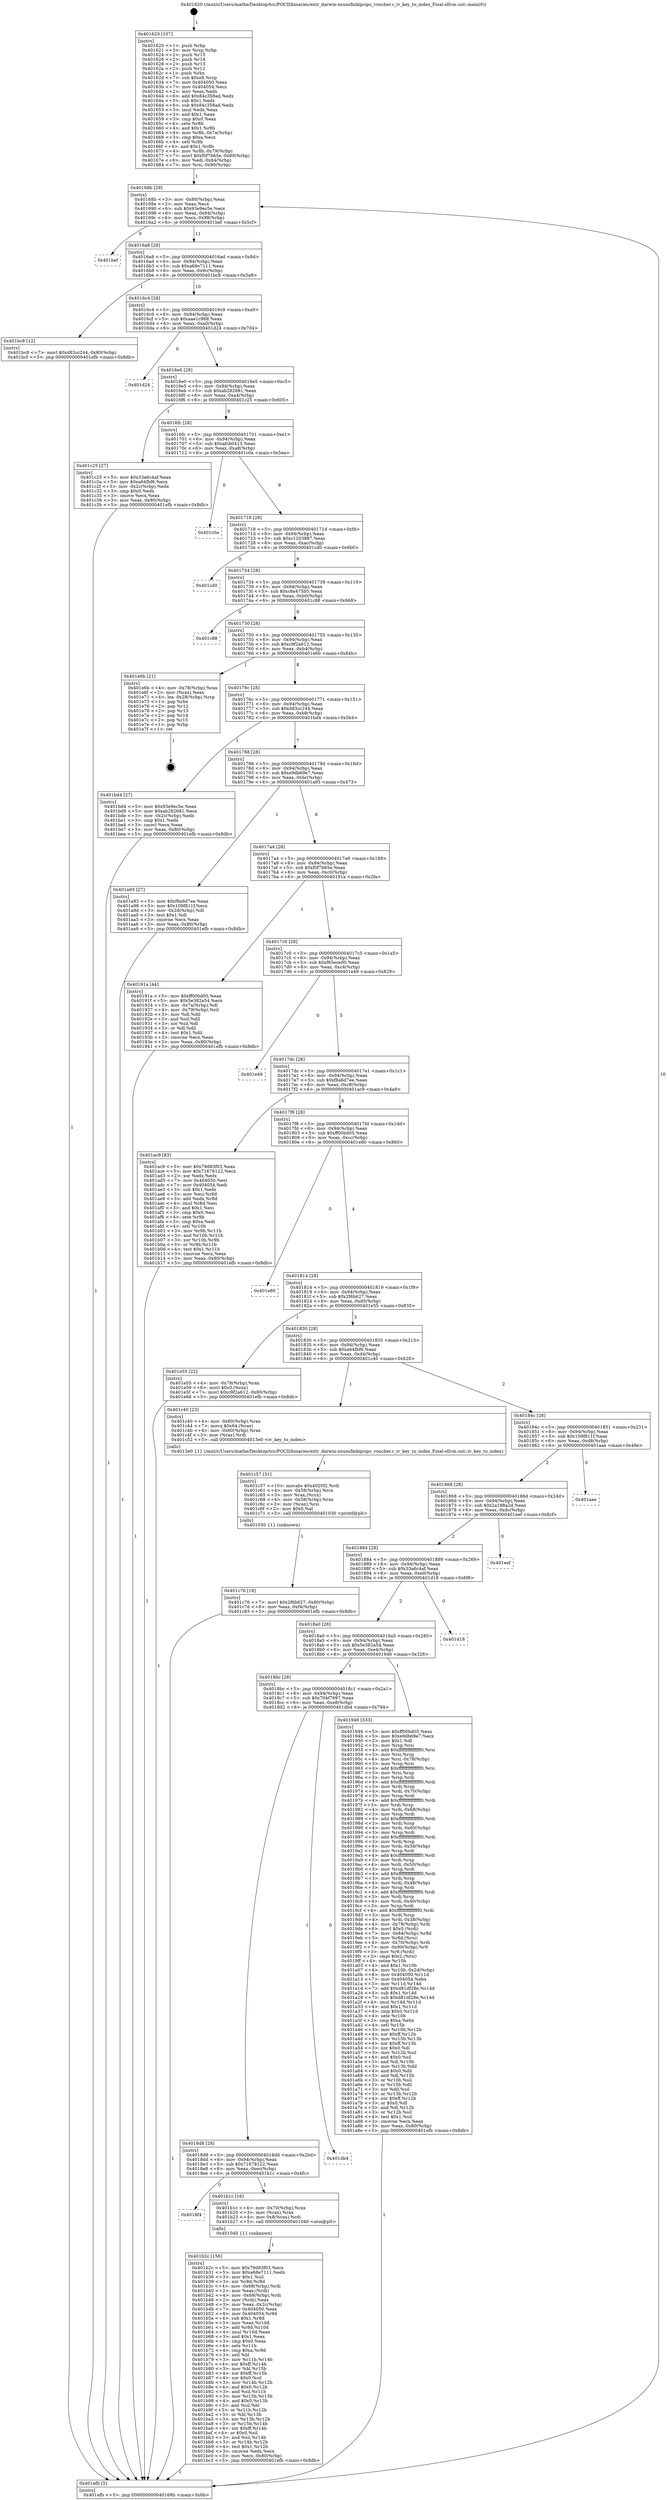 digraph "0x401620" {
  label = "0x401620 (/mnt/c/Users/mathe/Desktop/tcc/POCII/binaries/extr_darwin-xnuosfmkipcipc_voucher.c_iv_key_to_index_Final-ollvm.out::main(0))"
  labelloc = "t"
  node[shape=record]

  Entry [label="",width=0.3,height=0.3,shape=circle,fillcolor=black,style=filled]
  "0x40168b" [label="{
     0x40168b [29]\l
     | [instrs]\l
     &nbsp;&nbsp;0x40168b \<+3\>: mov -0x80(%rbp),%eax\l
     &nbsp;&nbsp;0x40168e \<+2\>: mov %eax,%ecx\l
     &nbsp;&nbsp;0x401690 \<+6\>: sub $0x93e9ec5e,%ecx\l
     &nbsp;&nbsp;0x401696 \<+6\>: mov %eax,-0x94(%rbp)\l
     &nbsp;&nbsp;0x40169c \<+6\>: mov %ecx,-0x98(%rbp)\l
     &nbsp;&nbsp;0x4016a2 \<+6\>: je 0000000000401bef \<main+0x5cf\>\l
  }"]
  "0x401bef" [label="{
     0x401bef\l
  }", style=dashed]
  "0x4016a8" [label="{
     0x4016a8 [28]\l
     | [instrs]\l
     &nbsp;&nbsp;0x4016a8 \<+5\>: jmp 00000000004016ad \<main+0x8d\>\l
     &nbsp;&nbsp;0x4016ad \<+6\>: mov -0x94(%rbp),%eax\l
     &nbsp;&nbsp;0x4016b3 \<+5\>: sub $0xa68e7111,%eax\l
     &nbsp;&nbsp;0x4016b8 \<+6\>: mov %eax,-0x9c(%rbp)\l
     &nbsp;&nbsp;0x4016be \<+6\>: je 0000000000401bc8 \<main+0x5a8\>\l
  }"]
  Exit [label="",width=0.3,height=0.3,shape=circle,fillcolor=black,style=filled,peripheries=2]
  "0x401bc8" [label="{
     0x401bc8 [12]\l
     | [instrs]\l
     &nbsp;&nbsp;0x401bc8 \<+7\>: movl $0xd83cc244,-0x80(%rbp)\l
     &nbsp;&nbsp;0x401bcf \<+5\>: jmp 0000000000401efb \<main+0x8db\>\l
  }"]
  "0x4016c4" [label="{
     0x4016c4 [28]\l
     | [instrs]\l
     &nbsp;&nbsp;0x4016c4 \<+5\>: jmp 00000000004016c9 \<main+0xa9\>\l
     &nbsp;&nbsp;0x4016c9 \<+6\>: mov -0x94(%rbp),%eax\l
     &nbsp;&nbsp;0x4016cf \<+5\>: sub $0xaae1c968,%eax\l
     &nbsp;&nbsp;0x4016d4 \<+6\>: mov %eax,-0xa0(%rbp)\l
     &nbsp;&nbsp;0x4016da \<+6\>: je 0000000000401d24 \<main+0x704\>\l
  }"]
  "0x401c76" [label="{
     0x401c76 [18]\l
     | [instrs]\l
     &nbsp;&nbsp;0x401c76 \<+7\>: movl $0x2f6b627,-0x80(%rbp)\l
     &nbsp;&nbsp;0x401c7d \<+6\>: mov %eax,-0xf4(%rbp)\l
     &nbsp;&nbsp;0x401c83 \<+5\>: jmp 0000000000401efb \<main+0x8db\>\l
  }"]
  "0x401d24" [label="{
     0x401d24\l
  }", style=dashed]
  "0x4016e0" [label="{
     0x4016e0 [28]\l
     | [instrs]\l
     &nbsp;&nbsp;0x4016e0 \<+5\>: jmp 00000000004016e5 \<main+0xc5\>\l
     &nbsp;&nbsp;0x4016e5 \<+6\>: mov -0x94(%rbp),%eax\l
     &nbsp;&nbsp;0x4016eb \<+5\>: sub $0xab282681,%eax\l
     &nbsp;&nbsp;0x4016f0 \<+6\>: mov %eax,-0xa4(%rbp)\l
     &nbsp;&nbsp;0x4016f6 \<+6\>: je 0000000000401c25 \<main+0x605\>\l
  }"]
  "0x401c57" [label="{
     0x401c57 [31]\l
     | [instrs]\l
     &nbsp;&nbsp;0x401c57 \<+10\>: movabs $0x4020f2,%rdi\l
     &nbsp;&nbsp;0x401c61 \<+4\>: mov -0x58(%rbp),%rcx\l
     &nbsp;&nbsp;0x401c65 \<+3\>: mov %rax,(%rcx)\l
     &nbsp;&nbsp;0x401c68 \<+4\>: mov -0x58(%rbp),%rax\l
     &nbsp;&nbsp;0x401c6c \<+3\>: mov (%rax),%rsi\l
     &nbsp;&nbsp;0x401c6f \<+2\>: mov $0x0,%al\l
     &nbsp;&nbsp;0x401c71 \<+5\>: call 0000000000401030 \<printf@plt\>\l
     | [calls]\l
     &nbsp;&nbsp;0x401030 \{1\} (unknown)\l
  }"]
  "0x401c25" [label="{
     0x401c25 [27]\l
     | [instrs]\l
     &nbsp;&nbsp;0x401c25 \<+5\>: mov $0x33a6c4af,%eax\l
     &nbsp;&nbsp;0x401c2a \<+5\>: mov $0xa64fbf6,%ecx\l
     &nbsp;&nbsp;0x401c2f \<+3\>: mov -0x2c(%rbp),%edx\l
     &nbsp;&nbsp;0x401c32 \<+3\>: cmp $0x0,%edx\l
     &nbsp;&nbsp;0x401c35 \<+3\>: cmove %ecx,%eax\l
     &nbsp;&nbsp;0x401c38 \<+3\>: mov %eax,-0x80(%rbp)\l
     &nbsp;&nbsp;0x401c3b \<+5\>: jmp 0000000000401efb \<main+0x8db\>\l
  }"]
  "0x4016fc" [label="{
     0x4016fc [28]\l
     | [instrs]\l
     &nbsp;&nbsp;0x4016fc \<+5\>: jmp 0000000000401701 \<main+0xe1\>\l
     &nbsp;&nbsp;0x401701 \<+6\>: mov -0x94(%rbp),%eax\l
     &nbsp;&nbsp;0x401707 \<+5\>: sub $0xafcb0413,%eax\l
     &nbsp;&nbsp;0x40170c \<+6\>: mov %eax,-0xa8(%rbp)\l
     &nbsp;&nbsp;0x401712 \<+6\>: je 0000000000401c0a \<main+0x5ea\>\l
  }"]
  "0x401b2c" [label="{
     0x401b2c [156]\l
     | [instrs]\l
     &nbsp;&nbsp;0x401b2c \<+5\>: mov $0x79d83f03,%ecx\l
     &nbsp;&nbsp;0x401b31 \<+5\>: mov $0xa68e7111,%edx\l
     &nbsp;&nbsp;0x401b36 \<+3\>: mov $0x1,%sil\l
     &nbsp;&nbsp;0x401b39 \<+3\>: xor %r8d,%r8d\l
     &nbsp;&nbsp;0x401b3c \<+4\>: mov -0x68(%rbp),%rdi\l
     &nbsp;&nbsp;0x401b40 \<+2\>: mov %eax,(%rdi)\l
     &nbsp;&nbsp;0x401b42 \<+4\>: mov -0x68(%rbp),%rdi\l
     &nbsp;&nbsp;0x401b46 \<+2\>: mov (%rdi),%eax\l
     &nbsp;&nbsp;0x401b48 \<+3\>: mov %eax,-0x2c(%rbp)\l
     &nbsp;&nbsp;0x401b4b \<+7\>: mov 0x404050,%eax\l
     &nbsp;&nbsp;0x401b52 \<+8\>: mov 0x404054,%r9d\l
     &nbsp;&nbsp;0x401b5a \<+4\>: sub $0x1,%r8d\l
     &nbsp;&nbsp;0x401b5e \<+3\>: mov %eax,%r10d\l
     &nbsp;&nbsp;0x401b61 \<+3\>: add %r8d,%r10d\l
     &nbsp;&nbsp;0x401b64 \<+4\>: imul %r10d,%eax\l
     &nbsp;&nbsp;0x401b68 \<+3\>: and $0x1,%eax\l
     &nbsp;&nbsp;0x401b6b \<+3\>: cmp $0x0,%eax\l
     &nbsp;&nbsp;0x401b6e \<+4\>: sete %r11b\l
     &nbsp;&nbsp;0x401b72 \<+4\>: cmp $0xa,%r9d\l
     &nbsp;&nbsp;0x401b76 \<+3\>: setl %bl\l
     &nbsp;&nbsp;0x401b79 \<+3\>: mov %r11b,%r14b\l
     &nbsp;&nbsp;0x401b7c \<+4\>: xor $0xff,%r14b\l
     &nbsp;&nbsp;0x401b80 \<+3\>: mov %bl,%r15b\l
     &nbsp;&nbsp;0x401b83 \<+4\>: xor $0xff,%r15b\l
     &nbsp;&nbsp;0x401b87 \<+4\>: xor $0x0,%sil\l
     &nbsp;&nbsp;0x401b8b \<+3\>: mov %r14b,%r12b\l
     &nbsp;&nbsp;0x401b8e \<+4\>: and $0x0,%r12b\l
     &nbsp;&nbsp;0x401b92 \<+3\>: and %sil,%r11b\l
     &nbsp;&nbsp;0x401b95 \<+3\>: mov %r15b,%r13b\l
     &nbsp;&nbsp;0x401b98 \<+4\>: and $0x0,%r13b\l
     &nbsp;&nbsp;0x401b9c \<+3\>: and %sil,%bl\l
     &nbsp;&nbsp;0x401b9f \<+3\>: or %r11b,%r12b\l
     &nbsp;&nbsp;0x401ba2 \<+3\>: or %bl,%r13b\l
     &nbsp;&nbsp;0x401ba5 \<+3\>: xor %r13b,%r12b\l
     &nbsp;&nbsp;0x401ba8 \<+3\>: or %r15b,%r14b\l
     &nbsp;&nbsp;0x401bab \<+4\>: xor $0xff,%r14b\l
     &nbsp;&nbsp;0x401baf \<+4\>: or $0x0,%sil\l
     &nbsp;&nbsp;0x401bb3 \<+3\>: and %sil,%r14b\l
     &nbsp;&nbsp;0x401bb6 \<+3\>: or %r14b,%r12b\l
     &nbsp;&nbsp;0x401bb9 \<+4\>: test $0x1,%r12b\l
     &nbsp;&nbsp;0x401bbd \<+3\>: cmovne %edx,%ecx\l
     &nbsp;&nbsp;0x401bc0 \<+3\>: mov %ecx,-0x80(%rbp)\l
     &nbsp;&nbsp;0x401bc3 \<+5\>: jmp 0000000000401efb \<main+0x8db\>\l
  }"]
  "0x401c0a" [label="{
     0x401c0a\l
  }", style=dashed]
  "0x401718" [label="{
     0x401718 [28]\l
     | [instrs]\l
     &nbsp;&nbsp;0x401718 \<+5\>: jmp 000000000040171d \<main+0xfd\>\l
     &nbsp;&nbsp;0x40171d \<+6\>: mov -0x94(%rbp),%eax\l
     &nbsp;&nbsp;0x401723 \<+5\>: sub $0xc1203887,%eax\l
     &nbsp;&nbsp;0x401728 \<+6\>: mov %eax,-0xac(%rbp)\l
     &nbsp;&nbsp;0x40172e \<+6\>: je 0000000000401cd0 \<main+0x6b0\>\l
  }"]
  "0x4018f4" [label="{
     0x4018f4\l
  }", style=dashed]
  "0x401cd0" [label="{
     0x401cd0\l
  }", style=dashed]
  "0x401734" [label="{
     0x401734 [28]\l
     | [instrs]\l
     &nbsp;&nbsp;0x401734 \<+5\>: jmp 0000000000401739 \<main+0x119\>\l
     &nbsp;&nbsp;0x401739 \<+6\>: mov -0x94(%rbp),%eax\l
     &nbsp;&nbsp;0x40173f \<+5\>: sub $0xc8a475b5,%eax\l
     &nbsp;&nbsp;0x401744 \<+6\>: mov %eax,-0xb0(%rbp)\l
     &nbsp;&nbsp;0x40174a \<+6\>: je 0000000000401c88 \<main+0x668\>\l
  }"]
  "0x401b1c" [label="{
     0x401b1c [16]\l
     | [instrs]\l
     &nbsp;&nbsp;0x401b1c \<+4\>: mov -0x70(%rbp),%rax\l
     &nbsp;&nbsp;0x401b20 \<+3\>: mov (%rax),%rax\l
     &nbsp;&nbsp;0x401b23 \<+4\>: mov 0x8(%rax),%rdi\l
     &nbsp;&nbsp;0x401b27 \<+5\>: call 0000000000401040 \<atoi@plt\>\l
     | [calls]\l
     &nbsp;&nbsp;0x401040 \{1\} (unknown)\l
  }"]
  "0x401c88" [label="{
     0x401c88\l
  }", style=dashed]
  "0x401750" [label="{
     0x401750 [28]\l
     | [instrs]\l
     &nbsp;&nbsp;0x401750 \<+5\>: jmp 0000000000401755 \<main+0x135\>\l
     &nbsp;&nbsp;0x401755 \<+6\>: mov -0x94(%rbp),%eax\l
     &nbsp;&nbsp;0x40175b \<+5\>: sub $0xc9f2a612,%eax\l
     &nbsp;&nbsp;0x401760 \<+6\>: mov %eax,-0xb4(%rbp)\l
     &nbsp;&nbsp;0x401766 \<+6\>: je 0000000000401e6b \<main+0x84b\>\l
  }"]
  "0x4018d8" [label="{
     0x4018d8 [28]\l
     | [instrs]\l
     &nbsp;&nbsp;0x4018d8 \<+5\>: jmp 00000000004018dd \<main+0x2bd\>\l
     &nbsp;&nbsp;0x4018dd \<+6\>: mov -0x94(%rbp),%eax\l
     &nbsp;&nbsp;0x4018e3 \<+5\>: sub $0x71678122,%eax\l
     &nbsp;&nbsp;0x4018e8 \<+6\>: mov %eax,-0xec(%rbp)\l
     &nbsp;&nbsp;0x4018ee \<+6\>: je 0000000000401b1c \<main+0x4fc\>\l
  }"]
  "0x401e6b" [label="{
     0x401e6b [21]\l
     | [instrs]\l
     &nbsp;&nbsp;0x401e6b \<+4\>: mov -0x78(%rbp),%rax\l
     &nbsp;&nbsp;0x401e6f \<+2\>: mov (%rax),%eax\l
     &nbsp;&nbsp;0x401e71 \<+4\>: lea -0x28(%rbp),%rsp\l
     &nbsp;&nbsp;0x401e75 \<+1\>: pop %rbx\l
     &nbsp;&nbsp;0x401e76 \<+2\>: pop %r12\l
     &nbsp;&nbsp;0x401e78 \<+2\>: pop %r13\l
     &nbsp;&nbsp;0x401e7a \<+2\>: pop %r14\l
     &nbsp;&nbsp;0x401e7c \<+2\>: pop %r15\l
     &nbsp;&nbsp;0x401e7e \<+1\>: pop %rbp\l
     &nbsp;&nbsp;0x401e7f \<+1\>: ret\l
  }"]
  "0x40176c" [label="{
     0x40176c [28]\l
     | [instrs]\l
     &nbsp;&nbsp;0x40176c \<+5\>: jmp 0000000000401771 \<main+0x151\>\l
     &nbsp;&nbsp;0x401771 \<+6\>: mov -0x94(%rbp),%eax\l
     &nbsp;&nbsp;0x401777 \<+5\>: sub $0xd83cc244,%eax\l
     &nbsp;&nbsp;0x40177c \<+6\>: mov %eax,-0xb8(%rbp)\l
     &nbsp;&nbsp;0x401782 \<+6\>: je 0000000000401bd4 \<main+0x5b4\>\l
  }"]
  "0x401db4" [label="{
     0x401db4\l
  }", style=dashed]
  "0x401bd4" [label="{
     0x401bd4 [27]\l
     | [instrs]\l
     &nbsp;&nbsp;0x401bd4 \<+5\>: mov $0x93e9ec5e,%eax\l
     &nbsp;&nbsp;0x401bd9 \<+5\>: mov $0xab282681,%ecx\l
     &nbsp;&nbsp;0x401bde \<+3\>: mov -0x2c(%rbp),%edx\l
     &nbsp;&nbsp;0x401be1 \<+3\>: cmp $0x1,%edx\l
     &nbsp;&nbsp;0x401be4 \<+3\>: cmovl %ecx,%eax\l
     &nbsp;&nbsp;0x401be7 \<+3\>: mov %eax,-0x80(%rbp)\l
     &nbsp;&nbsp;0x401bea \<+5\>: jmp 0000000000401efb \<main+0x8db\>\l
  }"]
  "0x401788" [label="{
     0x401788 [28]\l
     | [instrs]\l
     &nbsp;&nbsp;0x401788 \<+5\>: jmp 000000000040178d \<main+0x16d\>\l
     &nbsp;&nbsp;0x40178d \<+6\>: mov -0x94(%rbp),%eax\l
     &nbsp;&nbsp;0x401793 \<+5\>: sub $0xe9db69e7,%eax\l
     &nbsp;&nbsp;0x401798 \<+6\>: mov %eax,-0xbc(%rbp)\l
     &nbsp;&nbsp;0x40179e \<+6\>: je 0000000000401a93 \<main+0x473\>\l
  }"]
  "0x4018bc" [label="{
     0x4018bc [28]\l
     | [instrs]\l
     &nbsp;&nbsp;0x4018bc \<+5\>: jmp 00000000004018c1 \<main+0x2a1\>\l
     &nbsp;&nbsp;0x4018c1 \<+6\>: mov -0x94(%rbp),%eax\l
     &nbsp;&nbsp;0x4018c7 \<+5\>: sub $0x704f7697,%eax\l
     &nbsp;&nbsp;0x4018cc \<+6\>: mov %eax,-0xe8(%rbp)\l
     &nbsp;&nbsp;0x4018d2 \<+6\>: je 0000000000401db4 \<main+0x794\>\l
  }"]
  "0x401a93" [label="{
     0x401a93 [27]\l
     | [instrs]\l
     &nbsp;&nbsp;0x401a93 \<+5\>: mov $0xf8a6d7ee,%eax\l
     &nbsp;&nbsp;0x401a98 \<+5\>: mov $0x109f811f,%ecx\l
     &nbsp;&nbsp;0x401a9d \<+3\>: mov -0x2d(%rbp),%dl\l
     &nbsp;&nbsp;0x401aa0 \<+3\>: test $0x1,%dl\l
     &nbsp;&nbsp;0x401aa3 \<+3\>: cmovne %ecx,%eax\l
     &nbsp;&nbsp;0x401aa6 \<+3\>: mov %eax,-0x80(%rbp)\l
     &nbsp;&nbsp;0x401aa9 \<+5\>: jmp 0000000000401efb \<main+0x8db\>\l
  }"]
  "0x4017a4" [label="{
     0x4017a4 [28]\l
     | [instrs]\l
     &nbsp;&nbsp;0x4017a4 \<+5\>: jmp 00000000004017a9 \<main+0x189\>\l
     &nbsp;&nbsp;0x4017a9 \<+6\>: mov -0x94(%rbp),%eax\l
     &nbsp;&nbsp;0x4017af \<+5\>: sub $0xf0f7b65e,%eax\l
     &nbsp;&nbsp;0x4017b4 \<+6\>: mov %eax,-0xc0(%rbp)\l
     &nbsp;&nbsp;0x4017ba \<+6\>: je 000000000040191a \<main+0x2fa\>\l
  }"]
  "0x401946" [label="{
     0x401946 [333]\l
     | [instrs]\l
     &nbsp;&nbsp;0x401946 \<+5\>: mov $0xff00bd05,%eax\l
     &nbsp;&nbsp;0x40194b \<+5\>: mov $0xe9db69e7,%ecx\l
     &nbsp;&nbsp;0x401950 \<+2\>: mov $0x1,%dl\l
     &nbsp;&nbsp;0x401952 \<+3\>: mov %rsp,%rsi\l
     &nbsp;&nbsp;0x401955 \<+4\>: add $0xfffffffffffffff0,%rsi\l
     &nbsp;&nbsp;0x401959 \<+3\>: mov %rsi,%rsp\l
     &nbsp;&nbsp;0x40195c \<+4\>: mov %rsi,-0x78(%rbp)\l
     &nbsp;&nbsp;0x401960 \<+3\>: mov %rsp,%rsi\l
     &nbsp;&nbsp;0x401963 \<+4\>: add $0xfffffffffffffff0,%rsi\l
     &nbsp;&nbsp;0x401967 \<+3\>: mov %rsi,%rsp\l
     &nbsp;&nbsp;0x40196a \<+3\>: mov %rsp,%rdi\l
     &nbsp;&nbsp;0x40196d \<+4\>: add $0xfffffffffffffff0,%rdi\l
     &nbsp;&nbsp;0x401971 \<+3\>: mov %rdi,%rsp\l
     &nbsp;&nbsp;0x401974 \<+4\>: mov %rdi,-0x70(%rbp)\l
     &nbsp;&nbsp;0x401978 \<+3\>: mov %rsp,%rdi\l
     &nbsp;&nbsp;0x40197b \<+4\>: add $0xfffffffffffffff0,%rdi\l
     &nbsp;&nbsp;0x40197f \<+3\>: mov %rdi,%rsp\l
     &nbsp;&nbsp;0x401982 \<+4\>: mov %rdi,-0x68(%rbp)\l
     &nbsp;&nbsp;0x401986 \<+3\>: mov %rsp,%rdi\l
     &nbsp;&nbsp;0x401989 \<+4\>: add $0xfffffffffffffff0,%rdi\l
     &nbsp;&nbsp;0x40198d \<+3\>: mov %rdi,%rsp\l
     &nbsp;&nbsp;0x401990 \<+4\>: mov %rdi,-0x60(%rbp)\l
     &nbsp;&nbsp;0x401994 \<+3\>: mov %rsp,%rdi\l
     &nbsp;&nbsp;0x401997 \<+4\>: add $0xfffffffffffffff0,%rdi\l
     &nbsp;&nbsp;0x40199b \<+3\>: mov %rdi,%rsp\l
     &nbsp;&nbsp;0x40199e \<+4\>: mov %rdi,-0x58(%rbp)\l
     &nbsp;&nbsp;0x4019a2 \<+3\>: mov %rsp,%rdi\l
     &nbsp;&nbsp;0x4019a5 \<+4\>: add $0xfffffffffffffff0,%rdi\l
     &nbsp;&nbsp;0x4019a9 \<+3\>: mov %rdi,%rsp\l
     &nbsp;&nbsp;0x4019ac \<+4\>: mov %rdi,-0x50(%rbp)\l
     &nbsp;&nbsp;0x4019b0 \<+3\>: mov %rsp,%rdi\l
     &nbsp;&nbsp;0x4019b3 \<+4\>: add $0xfffffffffffffff0,%rdi\l
     &nbsp;&nbsp;0x4019b7 \<+3\>: mov %rdi,%rsp\l
     &nbsp;&nbsp;0x4019ba \<+4\>: mov %rdi,-0x48(%rbp)\l
     &nbsp;&nbsp;0x4019be \<+3\>: mov %rsp,%rdi\l
     &nbsp;&nbsp;0x4019c1 \<+4\>: add $0xfffffffffffffff0,%rdi\l
     &nbsp;&nbsp;0x4019c5 \<+3\>: mov %rdi,%rsp\l
     &nbsp;&nbsp;0x4019c8 \<+4\>: mov %rdi,-0x40(%rbp)\l
     &nbsp;&nbsp;0x4019cc \<+3\>: mov %rsp,%rdi\l
     &nbsp;&nbsp;0x4019cf \<+4\>: add $0xfffffffffffffff0,%rdi\l
     &nbsp;&nbsp;0x4019d3 \<+3\>: mov %rdi,%rsp\l
     &nbsp;&nbsp;0x4019d6 \<+4\>: mov %rdi,-0x38(%rbp)\l
     &nbsp;&nbsp;0x4019da \<+4\>: mov -0x78(%rbp),%rdi\l
     &nbsp;&nbsp;0x4019de \<+6\>: movl $0x0,(%rdi)\l
     &nbsp;&nbsp;0x4019e4 \<+7\>: mov -0x84(%rbp),%r8d\l
     &nbsp;&nbsp;0x4019eb \<+3\>: mov %r8d,(%rsi)\l
     &nbsp;&nbsp;0x4019ee \<+4\>: mov -0x70(%rbp),%rdi\l
     &nbsp;&nbsp;0x4019f2 \<+7\>: mov -0x90(%rbp),%r9\l
     &nbsp;&nbsp;0x4019f9 \<+3\>: mov %r9,(%rdi)\l
     &nbsp;&nbsp;0x4019fc \<+3\>: cmpl $0x2,(%rsi)\l
     &nbsp;&nbsp;0x4019ff \<+4\>: setne %r10b\l
     &nbsp;&nbsp;0x401a03 \<+4\>: and $0x1,%r10b\l
     &nbsp;&nbsp;0x401a07 \<+4\>: mov %r10b,-0x2d(%rbp)\l
     &nbsp;&nbsp;0x401a0b \<+8\>: mov 0x404050,%r11d\l
     &nbsp;&nbsp;0x401a13 \<+7\>: mov 0x404054,%ebx\l
     &nbsp;&nbsp;0x401a1a \<+3\>: mov %r11d,%r14d\l
     &nbsp;&nbsp;0x401a1d \<+7\>: add $0xd81df28e,%r14d\l
     &nbsp;&nbsp;0x401a24 \<+4\>: sub $0x1,%r14d\l
     &nbsp;&nbsp;0x401a28 \<+7\>: sub $0xd81df28e,%r14d\l
     &nbsp;&nbsp;0x401a2f \<+4\>: imul %r14d,%r11d\l
     &nbsp;&nbsp;0x401a33 \<+4\>: and $0x1,%r11d\l
     &nbsp;&nbsp;0x401a37 \<+4\>: cmp $0x0,%r11d\l
     &nbsp;&nbsp;0x401a3b \<+4\>: sete %r10b\l
     &nbsp;&nbsp;0x401a3f \<+3\>: cmp $0xa,%ebx\l
     &nbsp;&nbsp;0x401a42 \<+4\>: setl %r15b\l
     &nbsp;&nbsp;0x401a46 \<+3\>: mov %r10b,%r12b\l
     &nbsp;&nbsp;0x401a49 \<+4\>: xor $0xff,%r12b\l
     &nbsp;&nbsp;0x401a4d \<+3\>: mov %r15b,%r13b\l
     &nbsp;&nbsp;0x401a50 \<+4\>: xor $0xff,%r13b\l
     &nbsp;&nbsp;0x401a54 \<+3\>: xor $0x0,%dl\l
     &nbsp;&nbsp;0x401a57 \<+3\>: mov %r12b,%sil\l
     &nbsp;&nbsp;0x401a5a \<+4\>: and $0x0,%sil\l
     &nbsp;&nbsp;0x401a5e \<+3\>: and %dl,%r10b\l
     &nbsp;&nbsp;0x401a61 \<+3\>: mov %r13b,%dil\l
     &nbsp;&nbsp;0x401a64 \<+4\>: and $0x0,%dil\l
     &nbsp;&nbsp;0x401a68 \<+3\>: and %dl,%r15b\l
     &nbsp;&nbsp;0x401a6b \<+3\>: or %r10b,%sil\l
     &nbsp;&nbsp;0x401a6e \<+3\>: or %r15b,%dil\l
     &nbsp;&nbsp;0x401a71 \<+3\>: xor %dil,%sil\l
     &nbsp;&nbsp;0x401a74 \<+3\>: or %r13b,%r12b\l
     &nbsp;&nbsp;0x401a77 \<+4\>: xor $0xff,%r12b\l
     &nbsp;&nbsp;0x401a7b \<+3\>: or $0x0,%dl\l
     &nbsp;&nbsp;0x401a7e \<+3\>: and %dl,%r12b\l
     &nbsp;&nbsp;0x401a81 \<+3\>: or %r12b,%sil\l
     &nbsp;&nbsp;0x401a84 \<+4\>: test $0x1,%sil\l
     &nbsp;&nbsp;0x401a88 \<+3\>: cmovne %ecx,%eax\l
     &nbsp;&nbsp;0x401a8b \<+3\>: mov %eax,-0x80(%rbp)\l
     &nbsp;&nbsp;0x401a8e \<+5\>: jmp 0000000000401efb \<main+0x8db\>\l
  }"]
  "0x40191a" [label="{
     0x40191a [44]\l
     | [instrs]\l
     &nbsp;&nbsp;0x40191a \<+5\>: mov $0xff00bd05,%eax\l
     &nbsp;&nbsp;0x40191f \<+5\>: mov $0x5e382a54,%ecx\l
     &nbsp;&nbsp;0x401924 \<+3\>: mov -0x7a(%rbp),%dl\l
     &nbsp;&nbsp;0x401927 \<+4\>: mov -0x79(%rbp),%sil\l
     &nbsp;&nbsp;0x40192b \<+3\>: mov %dl,%dil\l
     &nbsp;&nbsp;0x40192e \<+3\>: and %sil,%dil\l
     &nbsp;&nbsp;0x401931 \<+3\>: xor %sil,%dl\l
     &nbsp;&nbsp;0x401934 \<+3\>: or %dl,%dil\l
     &nbsp;&nbsp;0x401937 \<+4\>: test $0x1,%dil\l
     &nbsp;&nbsp;0x40193b \<+3\>: cmovne %ecx,%eax\l
     &nbsp;&nbsp;0x40193e \<+3\>: mov %eax,-0x80(%rbp)\l
     &nbsp;&nbsp;0x401941 \<+5\>: jmp 0000000000401efb \<main+0x8db\>\l
  }"]
  "0x4017c0" [label="{
     0x4017c0 [28]\l
     | [instrs]\l
     &nbsp;&nbsp;0x4017c0 \<+5\>: jmp 00000000004017c5 \<main+0x1a5\>\l
     &nbsp;&nbsp;0x4017c5 \<+6\>: mov -0x94(%rbp),%eax\l
     &nbsp;&nbsp;0x4017cb \<+5\>: sub $0xf65ece00,%eax\l
     &nbsp;&nbsp;0x4017d0 \<+6\>: mov %eax,-0xc4(%rbp)\l
     &nbsp;&nbsp;0x4017d6 \<+6\>: je 0000000000401e49 \<main+0x829\>\l
  }"]
  "0x401efb" [label="{
     0x401efb [5]\l
     | [instrs]\l
     &nbsp;&nbsp;0x401efb \<+5\>: jmp 000000000040168b \<main+0x6b\>\l
  }"]
  "0x401620" [label="{
     0x401620 [107]\l
     | [instrs]\l
     &nbsp;&nbsp;0x401620 \<+1\>: push %rbp\l
     &nbsp;&nbsp;0x401621 \<+3\>: mov %rsp,%rbp\l
     &nbsp;&nbsp;0x401624 \<+2\>: push %r15\l
     &nbsp;&nbsp;0x401626 \<+2\>: push %r14\l
     &nbsp;&nbsp;0x401628 \<+2\>: push %r13\l
     &nbsp;&nbsp;0x40162a \<+2\>: push %r12\l
     &nbsp;&nbsp;0x40162c \<+1\>: push %rbx\l
     &nbsp;&nbsp;0x40162d \<+7\>: sub $0xe8,%rsp\l
     &nbsp;&nbsp;0x401634 \<+7\>: mov 0x404050,%eax\l
     &nbsp;&nbsp;0x40163b \<+7\>: mov 0x404054,%ecx\l
     &nbsp;&nbsp;0x401642 \<+2\>: mov %eax,%edx\l
     &nbsp;&nbsp;0x401644 \<+6\>: add $0x84c358ad,%edx\l
     &nbsp;&nbsp;0x40164a \<+3\>: sub $0x1,%edx\l
     &nbsp;&nbsp;0x40164d \<+6\>: sub $0x84c358ad,%edx\l
     &nbsp;&nbsp;0x401653 \<+3\>: imul %edx,%eax\l
     &nbsp;&nbsp;0x401656 \<+3\>: and $0x1,%eax\l
     &nbsp;&nbsp;0x401659 \<+3\>: cmp $0x0,%eax\l
     &nbsp;&nbsp;0x40165c \<+4\>: sete %r8b\l
     &nbsp;&nbsp;0x401660 \<+4\>: and $0x1,%r8b\l
     &nbsp;&nbsp;0x401664 \<+4\>: mov %r8b,-0x7a(%rbp)\l
     &nbsp;&nbsp;0x401668 \<+3\>: cmp $0xa,%ecx\l
     &nbsp;&nbsp;0x40166b \<+4\>: setl %r8b\l
     &nbsp;&nbsp;0x40166f \<+4\>: and $0x1,%r8b\l
     &nbsp;&nbsp;0x401673 \<+4\>: mov %r8b,-0x79(%rbp)\l
     &nbsp;&nbsp;0x401677 \<+7\>: movl $0xf0f7b65e,-0x80(%rbp)\l
     &nbsp;&nbsp;0x40167e \<+6\>: mov %edi,-0x84(%rbp)\l
     &nbsp;&nbsp;0x401684 \<+7\>: mov %rsi,-0x90(%rbp)\l
  }"]
  "0x4018a0" [label="{
     0x4018a0 [28]\l
     | [instrs]\l
     &nbsp;&nbsp;0x4018a0 \<+5\>: jmp 00000000004018a5 \<main+0x285\>\l
     &nbsp;&nbsp;0x4018a5 \<+6\>: mov -0x94(%rbp),%eax\l
     &nbsp;&nbsp;0x4018ab \<+5\>: sub $0x5e382a54,%eax\l
     &nbsp;&nbsp;0x4018b0 \<+6\>: mov %eax,-0xe4(%rbp)\l
     &nbsp;&nbsp;0x4018b6 \<+6\>: je 0000000000401946 \<main+0x326\>\l
  }"]
  "0x401e49" [label="{
     0x401e49\l
  }", style=dashed]
  "0x4017dc" [label="{
     0x4017dc [28]\l
     | [instrs]\l
     &nbsp;&nbsp;0x4017dc \<+5\>: jmp 00000000004017e1 \<main+0x1c1\>\l
     &nbsp;&nbsp;0x4017e1 \<+6\>: mov -0x94(%rbp),%eax\l
     &nbsp;&nbsp;0x4017e7 \<+5\>: sub $0xf8a6d7ee,%eax\l
     &nbsp;&nbsp;0x4017ec \<+6\>: mov %eax,-0xc8(%rbp)\l
     &nbsp;&nbsp;0x4017f2 \<+6\>: je 0000000000401ac9 \<main+0x4a9\>\l
  }"]
  "0x401d18" [label="{
     0x401d18\l
  }", style=dashed]
  "0x401ac9" [label="{
     0x401ac9 [83]\l
     | [instrs]\l
     &nbsp;&nbsp;0x401ac9 \<+5\>: mov $0x79d83f03,%eax\l
     &nbsp;&nbsp;0x401ace \<+5\>: mov $0x71678122,%ecx\l
     &nbsp;&nbsp;0x401ad3 \<+2\>: xor %edx,%edx\l
     &nbsp;&nbsp;0x401ad5 \<+7\>: mov 0x404050,%esi\l
     &nbsp;&nbsp;0x401adc \<+7\>: mov 0x404054,%edi\l
     &nbsp;&nbsp;0x401ae3 \<+3\>: sub $0x1,%edx\l
     &nbsp;&nbsp;0x401ae6 \<+3\>: mov %esi,%r8d\l
     &nbsp;&nbsp;0x401ae9 \<+3\>: add %edx,%r8d\l
     &nbsp;&nbsp;0x401aec \<+4\>: imul %r8d,%esi\l
     &nbsp;&nbsp;0x401af0 \<+3\>: and $0x1,%esi\l
     &nbsp;&nbsp;0x401af3 \<+3\>: cmp $0x0,%esi\l
     &nbsp;&nbsp;0x401af6 \<+4\>: sete %r9b\l
     &nbsp;&nbsp;0x401afa \<+3\>: cmp $0xa,%edi\l
     &nbsp;&nbsp;0x401afd \<+4\>: setl %r10b\l
     &nbsp;&nbsp;0x401b01 \<+3\>: mov %r9b,%r11b\l
     &nbsp;&nbsp;0x401b04 \<+3\>: and %r10b,%r11b\l
     &nbsp;&nbsp;0x401b07 \<+3\>: xor %r10b,%r9b\l
     &nbsp;&nbsp;0x401b0a \<+3\>: or %r9b,%r11b\l
     &nbsp;&nbsp;0x401b0d \<+4\>: test $0x1,%r11b\l
     &nbsp;&nbsp;0x401b11 \<+3\>: cmovne %ecx,%eax\l
     &nbsp;&nbsp;0x401b14 \<+3\>: mov %eax,-0x80(%rbp)\l
     &nbsp;&nbsp;0x401b17 \<+5\>: jmp 0000000000401efb \<main+0x8db\>\l
  }"]
  "0x4017f8" [label="{
     0x4017f8 [28]\l
     | [instrs]\l
     &nbsp;&nbsp;0x4017f8 \<+5\>: jmp 00000000004017fd \<main+0x1dd\>\l
     &nbsp;&nbsp;0x4017fd \<+6\>: mov -0x94(%rbp),%eax\l
     &nbsp;&nbsp;0x401803 \<+5\>: sub $0xff00bd05,%eax\l
     &nbsp;&nbsp;0x401808 \<+6\>: mov %eax,-0xcc(%rbp)\l
     &nbsp;&nbsp;0x40180e \<+6\>: je 0000000000401e80 \<main+0x860\>\l
  }"]
  "0x401884" [label="{
     0x401884 [28]\l
     | [instrs]\l
     &nbsp;&nbsp;0x401884 \<+5\>: jmp 0000000000401889 \<main+0x269\>\l
     &nbsp;&nbsp;0x401889 \<+6\>: mov -0x94(%rbp),%eax\l
     &nbsp;&nbsp;0x40188f \<+5\>: sub $0x33a6c4af,%eax\l
     &nbsp;&nbsp;0x401894 \<+6\>: mov %eax,-0xe0(%rbp)\l
     &nbsp;&nbsp;0x40189a \<+6\>: je 0000000000401d18 \<main+0x6f8\>\l
  }"]
  "0x401e80" [label="{
     0x401e80\l
  }", style=dashed]
  "0x401814" [label="{
     0x401814 [28]\l
     | [instrs]\l
     &nbsp;&nbsp;0x401814 \<+5\>: jmp 0000000000401819 \<main+0x1f9\>\l
     &nbsp;&nbsp;0x401819 \<+6\>: mov -0x94(%rbp),%eax\l
     &nbsp;&nbsp;0x40181f \<+5\>: sub $0x2f6b627,%eax\l
     &nbsp;&nbsp;0x401824 \<+6\>: mov %eax,-0xd0(%rbp)\l
     &nbsp;&nbsp;0x40182a \<+6\>: je 0000000000401e55 \<main+0x835\>\l
  }"]
  "0x401eef" [label="{
     0x401eef\l
  }", style=dashed]
  "0x401e55" [label="{
     0x401e55 [22]\l
     | [instrs]\l
     &nbsp;&nbsp;0x401e55 \<+4\>: mov -0x78(%rbp),%rax\l
     &nbsp;&nbsp;0x401e59 \<+6\>: movl $0x0,(%rax)\l
     &nbsp;&nbsp;0x401e5f \<+7\>: movl $0xc9f2a612,-0x80(%rbp)\l
     &nbsp;&nbsp;0x401e66 \<+5\>: jmp 0000000000401efb \<main+0x8db\>\l
  }"]
  "0x401830" [label="{
     0x401830 [28]\l
     | [instrs]\l
     &nbsp;&nbsp;0x401830 \<+5\>: jmp 0000000000401835 \<main+0x215\>\l
     &nbsp;&nbsp;0x401835 \<+6\>: mov -0x94(%rbp),%eax\l
     &nbsp;&nbsp;0x40183b \<+5\>: sub $0xa64fbf6,%eax\l
     &nbsp;&nbsp;0x401840 \<+6\>: mov %eax,-0xd4(%rbp)\l
     &nbsp;&nbsp;0x401846 \<+6\>: je 0000000000401c40 \<main+0x620\>\l
  }"]
  "0x401868" [label="{
     0x401868 [28]\l
     | [instrs]\l
     &nbsp;&nbsp;0x401868 \<+5\>: jmp 000000000040186d \<main+0x24d\>\l
     &nbsp;&nbsp;0x40186d \<+6\>: mov -0x94(%rbp),%eax\l
     &nbsp;&nbsp;0x401873 \<+5\>: sub $0x2a188a2d,%eax\l
     &nbsp;&nbsp;0x401878 \<+6\>: mov %eax,-0xdc(%rbp)\l
     &nbsp;&nbsp;0x40187e \<+6\>: je 0000000000401eef \<main+0x8cf\>\l
  }"]
  "0x401c40" [label="{
     0x401c40 [23]\l
     | [instrs]\l
     &nbsp;&nbsp;0x401c40 \<+4\>: mov -0x60(%rbp),%rax\l
     &nbsp;&nbsp;0x401c44 \<+7\>: movq $0x64,(%rax)\l
     &nbsp;&nbsp;0x401c4b \<+4\>: mov -0x60(%rbp),%rax\l
     &nbsp;&nbsp;0x401c4f \<+3\>: mov (%rax),%rdi\l
     &nbsp;&nbsp;0x401c52 \<+5\>: call 00000000004013e0 \<iv_key_to_index\>\l
     | [calls]\l
     &nbsp;&nbsp;0x4013e0 \{1\} (/mnt/c/Users/mathe/Desktop/tcc/POCII/binaries/extr_darwin-xnuosfmkipcipc_voucher.c_iv_key_to_index_Final-ollvm.out::iv_key_to_index)\l
  }"]
  "0x40184c" [label="{
     0x40184c [28]\l
     | [instrs]\l
     &nbsp;&nbsp;0x40184c \<+5\>: jmp 0000000000401851 \<main+0x231\>\l
     &nbsp;&nbsp;0x401851 \<+6\>: mov -0x94(%rbp),%eax\l
     &nbsp;&nbsp;0x401857 \<+5\>: sub $0x109f811f,%eax\l
     &nbsp;&nbsp;0x40185c \<+6\>: mov %eax,-0xd8(%rbp)\l
     &nbsp;&nbsp;0x401862 \<+6\>: je 0000000000401aae \<main+0x48e\>\l
  }"]
  "0x401aae" [label="{
     0x401aae\l
  }", style=dashed]
  Entry -> "0x401620" [label=" 1"]
  "0x40168b" -> "0x401bef" [label=" 0"]
  "0x40168b" -> "0x4016a8" [label=" 11"]
  "0x401e6b" -> Exit [label=" 1"]
  "0x4016a8" -> "0x401bc8" [label=" 1"]
  "0x4016a8" -> "0x4016c4" [label=" 10"]
  "0x401e55" -> "0x401efb" [label=" 1"]
  "0x4016c4" -> "0x401d24" [label=" 0"]
  "0x4016c4" -> "0x4016e0" [label=" 10"]
  "0x401c76" -> "0x401efb" [label=" 1"]
  "0x4016e0" -> "0x401c25" [label=" 1"]
  "0x4016e0" -> "0x4016fc" [label=" 9"]
  "0x401c57" -> "0x401c76" [label=" 1"]
  "0x4016fc" -> "0x401c0a" [label=" 0"]
  "0x4016fc" -> "0x401718" [label=" 9"]
  "0x401c40" -> "0x401c57" [label=" 1"]
  "0x401718" -> "0x401cd0" [label=" 0"]
  "0x401718" -> "0x401734" [label=" 9"]
  "0x401c25" -> "0x401efb" [label=" 1"]
  "0x401734" -> "0x401c88" [label=" 0"]
  "0x401734" -> "0x401750" [label=" 9"]
  "0x401bd4" -> "0x401efb" [label=" 1"]
  "0x401750" -> "0x401e6b" [label=" 1"]
  "0x401750" -> "0x40176c" [label=" 8"]
  "0x401b2c" -> "0x401efb" [label=" 1"]
  "0x40176c" -> "0x401bd4" [label=" 1"]
  "0x40176c" -> "0x401788" [label=" 7"]
  "0x401b1c" -> "0x401b2c" [label=" 1"]
  "0x401788" -> "0x401a93" [label=" 1"]
  "0x401788" -> "0x4017a4" [label=" 6"]
  "0x401bc8" -> "0x401efb" [label=" 1"]
  "0x4017a4" -> "0x40191a" [label=" 1"]
  "0x4017a4" -> "0x4017c0" [label=" 5"]
  "0x40191a" -> "0x401efb" [label=" 1"]
  "0x401620" -> "0x40168b" [label=" 1"]
  "0x401efb" -> "0x40168b" [label=" 10"]
  "0x4018bc" -> "0x4018d8" [label=" 1"]
  "0x4017c0" -> "0x401e49" [label=" 0"]
  "0x4017c0" -> "0x4017dc" [label=" 5"]
  "0x4018d8" -> "0x4018f4" [label=" 0"]
  "0x4017dc" -> "0x401ac9" [label=" 1"]
  "0x4017dc" -> "0x4017f8" [label=" 4"]
  "0x401ac9" -> "0x401efb" [label=" 1"]
  "0x4017f8" -> "0x401e80" [label=" 0"]
  "0x4017f8" -> "0x401814" [label=" 4"]
  "0x401946" -> "0x401efb" [label=" 1"]
  "0x401814" -> "0x401e55" [label=" 1"]
  "0x401814" -> "0x401830" [label=" 3"]
  "0x4018d8" -> "0x401b1c" [label=" 1"]
  "0x401830" -> "0x401c40" [label=" 1"]
  "0x401830" -> "0x40184c" [label=" 2"]
  "0x4018a0" -> "0x401946" [label=" 1"]
  "0x40184c" -> "0x401aae" [label=" 0"]
  "0x40184c" -> "0x401868" [label=" 2"]
  "0x4018a0" -> "0x4018bc" [label=" 1"]
  "0x401868" -> "0x401eef" [label=" 0"]
  "0x401868" -> "0x401884" [label=" 2"]
  "0x401a93" -> "0x401efb" [label=" 1"]
  "0x401884" -> "0x401d18" [label=" 0"]
  "0x401884" -> "0x4018a0" [label=" 2"]
  "0x4018bc" -> "0x401db4" [label=" 0"]
}
